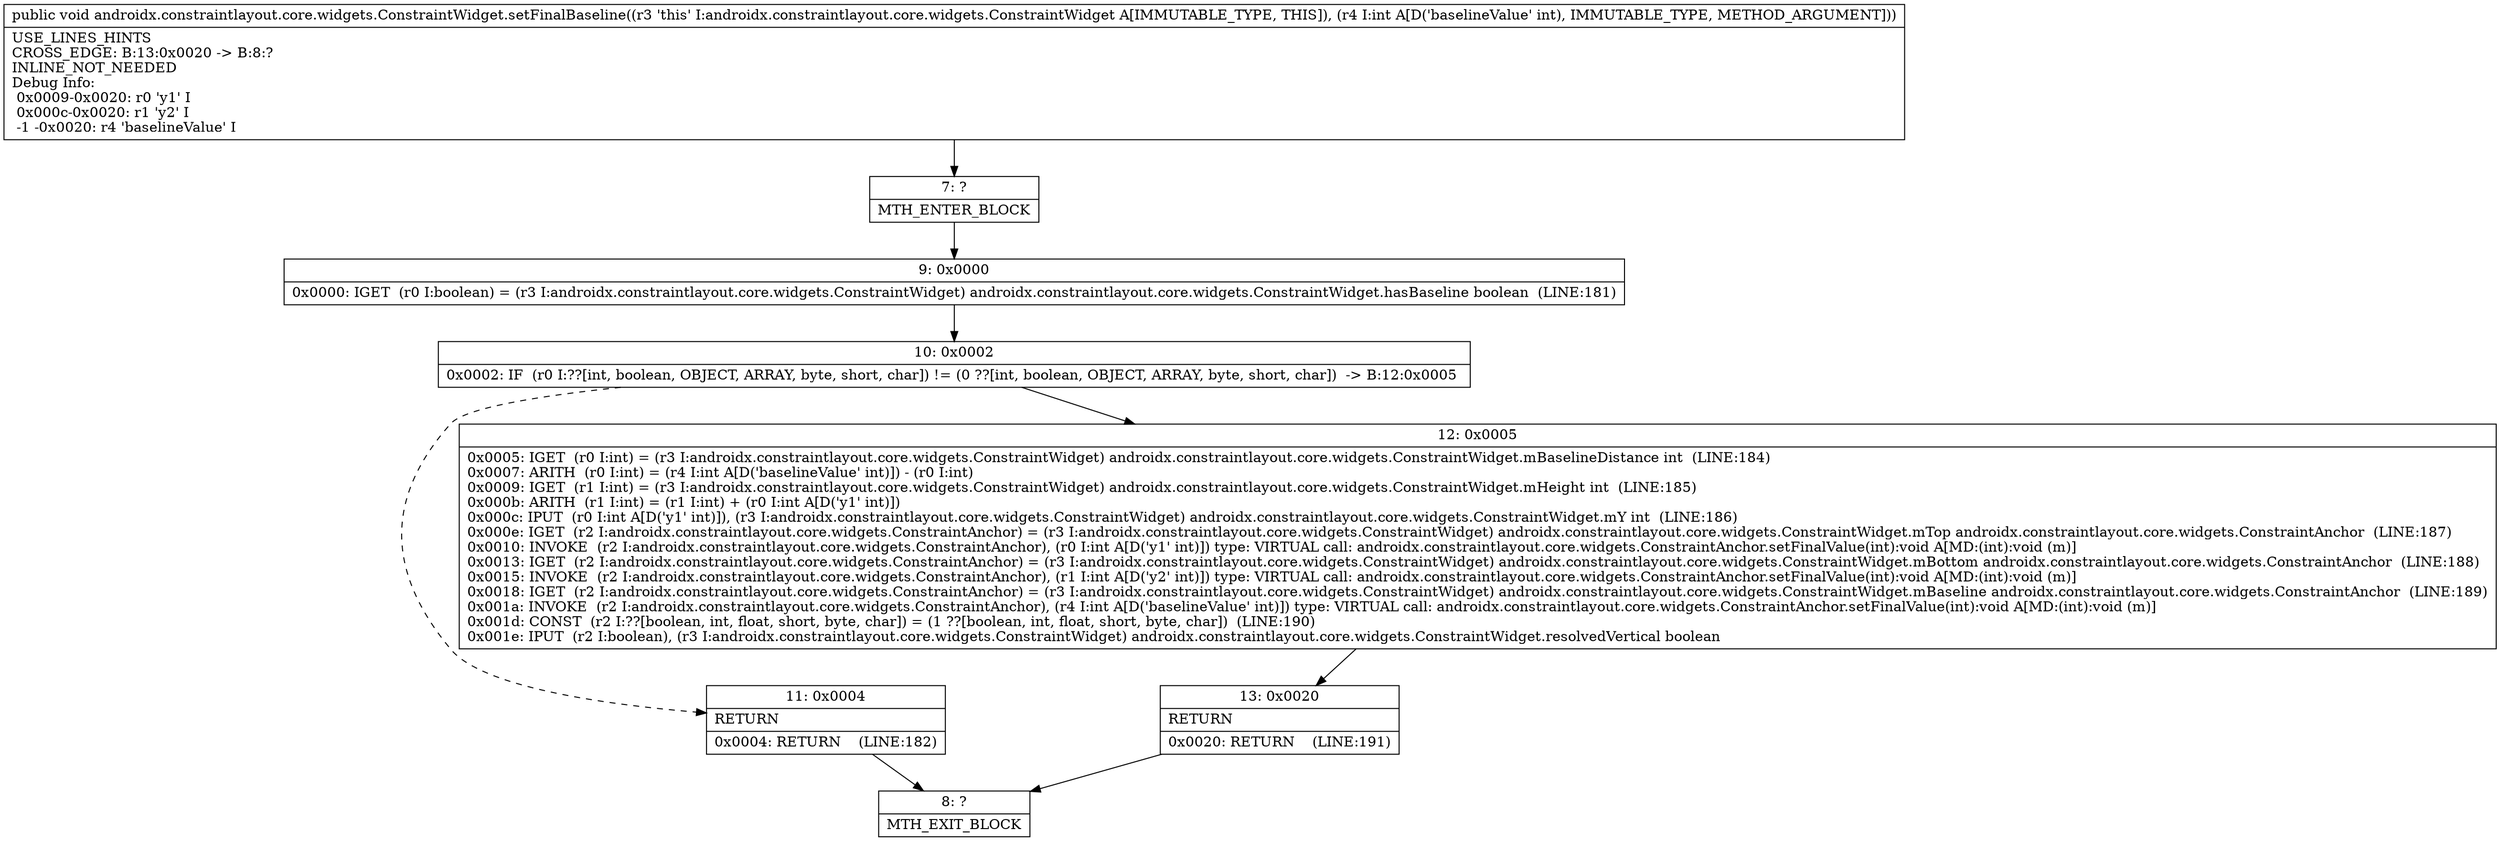 digraph "CFG forandroidx.constraintlayout.core.widgets.ConstraintWidget.setFinalBaseline(I)V" {
Node_7 [shape=record,label="{7\:\ ?|MTH_ENTER_BLOCK\l}"];
Node_9 [shape=record,label="{9\:\ 0x0000|0x0000: IGET  (r0 I:boolean) = (r3 I:androidx.constraintlayout.core.widgets.ConstraintWidget) androidx.constraintlayout.core.widgets.ConstraintWidget.hasBaseline boolean  (LINE:181)\l}"];
Node_10 [shape=record,label="{10\:\ 0x0002|0x0002: IF  (r0 I:??[int, boolean, OBJECT, ARRAY, byte, short, char]) != (0 ??[int, boolean, OBJECT, ARRAY, byte, short, char])  \-\> B:12:0x0005 \l}"];
Node_11 [shape=record,label="{11\:\ 0x0004|RETURN\l|0x0004: RETURN    (LINE:182)\l}"];
Node_8 [shape=record,label="{8\:\ ?|MTH_EXIT_BLOCK\l}"];
Node_12 [shape=record,label="{12\:\ 0x0005|0x0005: IGET  (r0 I:int) = (r3 I:androidx.constraintlayout.core.widgets.ConstraintWidget) androidx.constraintlayout.core.widgets.ConstraintWidget.mBaselineDistance int  (LINE:184)\l0x0007: ARITH  (r0 I:int) = (r4 I:int A[D('baselineValue' int)]) \- (r0 I:int) \l0x0009: IGET  (r1 I:int) = (r3 I:androidx.constraintlayout.core.widgets.ConstraintWidget) androidx.constraintlayout.core.widgets.ConstraintWidget.mHeight int  (LINE:185)\l0x000b: ARITH  (r1 I:int) = (r1 I:int) + (r0 I:int A[D('y1' int)]) \l0x000c: IPUT  (r0 I:int A[D('y1' int)]), (r3 I:androidx.constraintlayout.core.widgets.ConstraintWidget) androidx.constraintlayout.core.widgets.ConstraintWidget.mY int  (LINE:186)\l0x000e: IGET  (r2 I:androidx.constraintlayout.core.widgets.ConstraintAnchor) = (r3 I:androidx.constraintlayout.core.widgets.ConstraintWidget) androidx.constraintlayout.core.widgets.ConstraintWidget.mTop androidx.constraintlayout.core.widgets.ConstraintAnchor  (LINE:187)\l0x0010: INVOKE  (r2 I:androidx.constraintlayout.core.widgets.ConstraintAnchor), (r0 I:int A[D('y1' int)]) type: VIRTUAL call: androidx.constraintlayout.core.widgets.ConstraintAnchor.setFinalValue(int):void A[MD:(int):void (m)]\l0x0013: IGET  (r2 I:androidx.constraintlayout.core.widgets.ConstraintAnchor) = (r3 I:androidx.constraintlayout.core.widgets.ConstraintWidget) androidx.constraintlayout.core.widgets.ConstraintWidget.mBottom androidx.constraintlayout.core.widgets.ConstraintAnchor  (LINE:188)\l0x0015: INVOKE  (r2 I:androidx.constraintlayout.core.widgets.ConstraintAnchor), (r1 I:int A[D('y2' int)]) type: VIRTUAL call: androidx.constraintlayout.core.widgets.ConstraintAnchor.setFinalValue(int):void A[MD:(int):void (m)]\l0x0018: IGET  (r2 I:androidx.constraintlayout.core.widgets.ConstraintAnchor) = (r3 I:androidx.constraintlayout.core.widgets.ConstraintWidget) androidx.constraintlayout.core.widgets.ConstraintWidget.mBaseline androidx.constraintlayout.core.widgets.ConstraintAnchor  (LINE:189)\l0x001a: INVOKE  (r2 I:androidx.constraintlayout.core.widgets.ConstraintAnchor), (r4 I:int A[D('baselineValue' int)]) type: VIRTUAL call: androidx.constraintlayout.core.widgets.ConstraintAnchor.setFinalValue(int):void A[MD:(int):void (m)]\l0x001d: CONST  (r2 I:??[boolean, int, float, short, byte, char]) = (1 ??[boolean, int, float, short, byte, char])  (LINE:190)\l0x001e: IPUT  (r2 I:boolean), (r3 I:androidx.constraintlayout.core.widgets.ConstraintWidget) androidx.constraintlayout.core.widgets.ConstraintWidget.resolvedVertical boolean \l}"];
Node_13 [shape=record,label="{13\:\ 0x0020|RETURN\l|0x0020: RETURN    (LINE:191)\l}"];
MethodNode[shape=record,label="{public void androidx.constraintlayout.core.widgets.ConstraintWidget.setFinalBaseline((r3 'this' I:androidx.constraintlayout.core.widgets.ConstraintWidget A[IMMUTABLE_TYPE, THIS]), (r4 I:int A[D('baselineValue' int), IMMUTABLE_TYPE, METHOD_ARGUMENT]))  | USE_LINES_HINTS\lCROSS_EDGE: B:13:0x0020 \-\> B:8:?\lINLINE_NOT_NEEDED\lDebug Info:\l  0x0009\-0x0020: r0 'y1' I\l  0x000c\-0x0020: r1 'y2' I\l  \-1 \-0x0020: r4 'baselineValue' I\l}"];
MethodNode -> Node_7;Node_7 -> Node_9;
Node_9 -> Node_10;
Node_10 -> Node_11[style=dashed];
Node_10 -> Node_12;
Node_11 -> Node_8;
Node_12 -> Node_13;
Node_13 -> Node_8;
}

